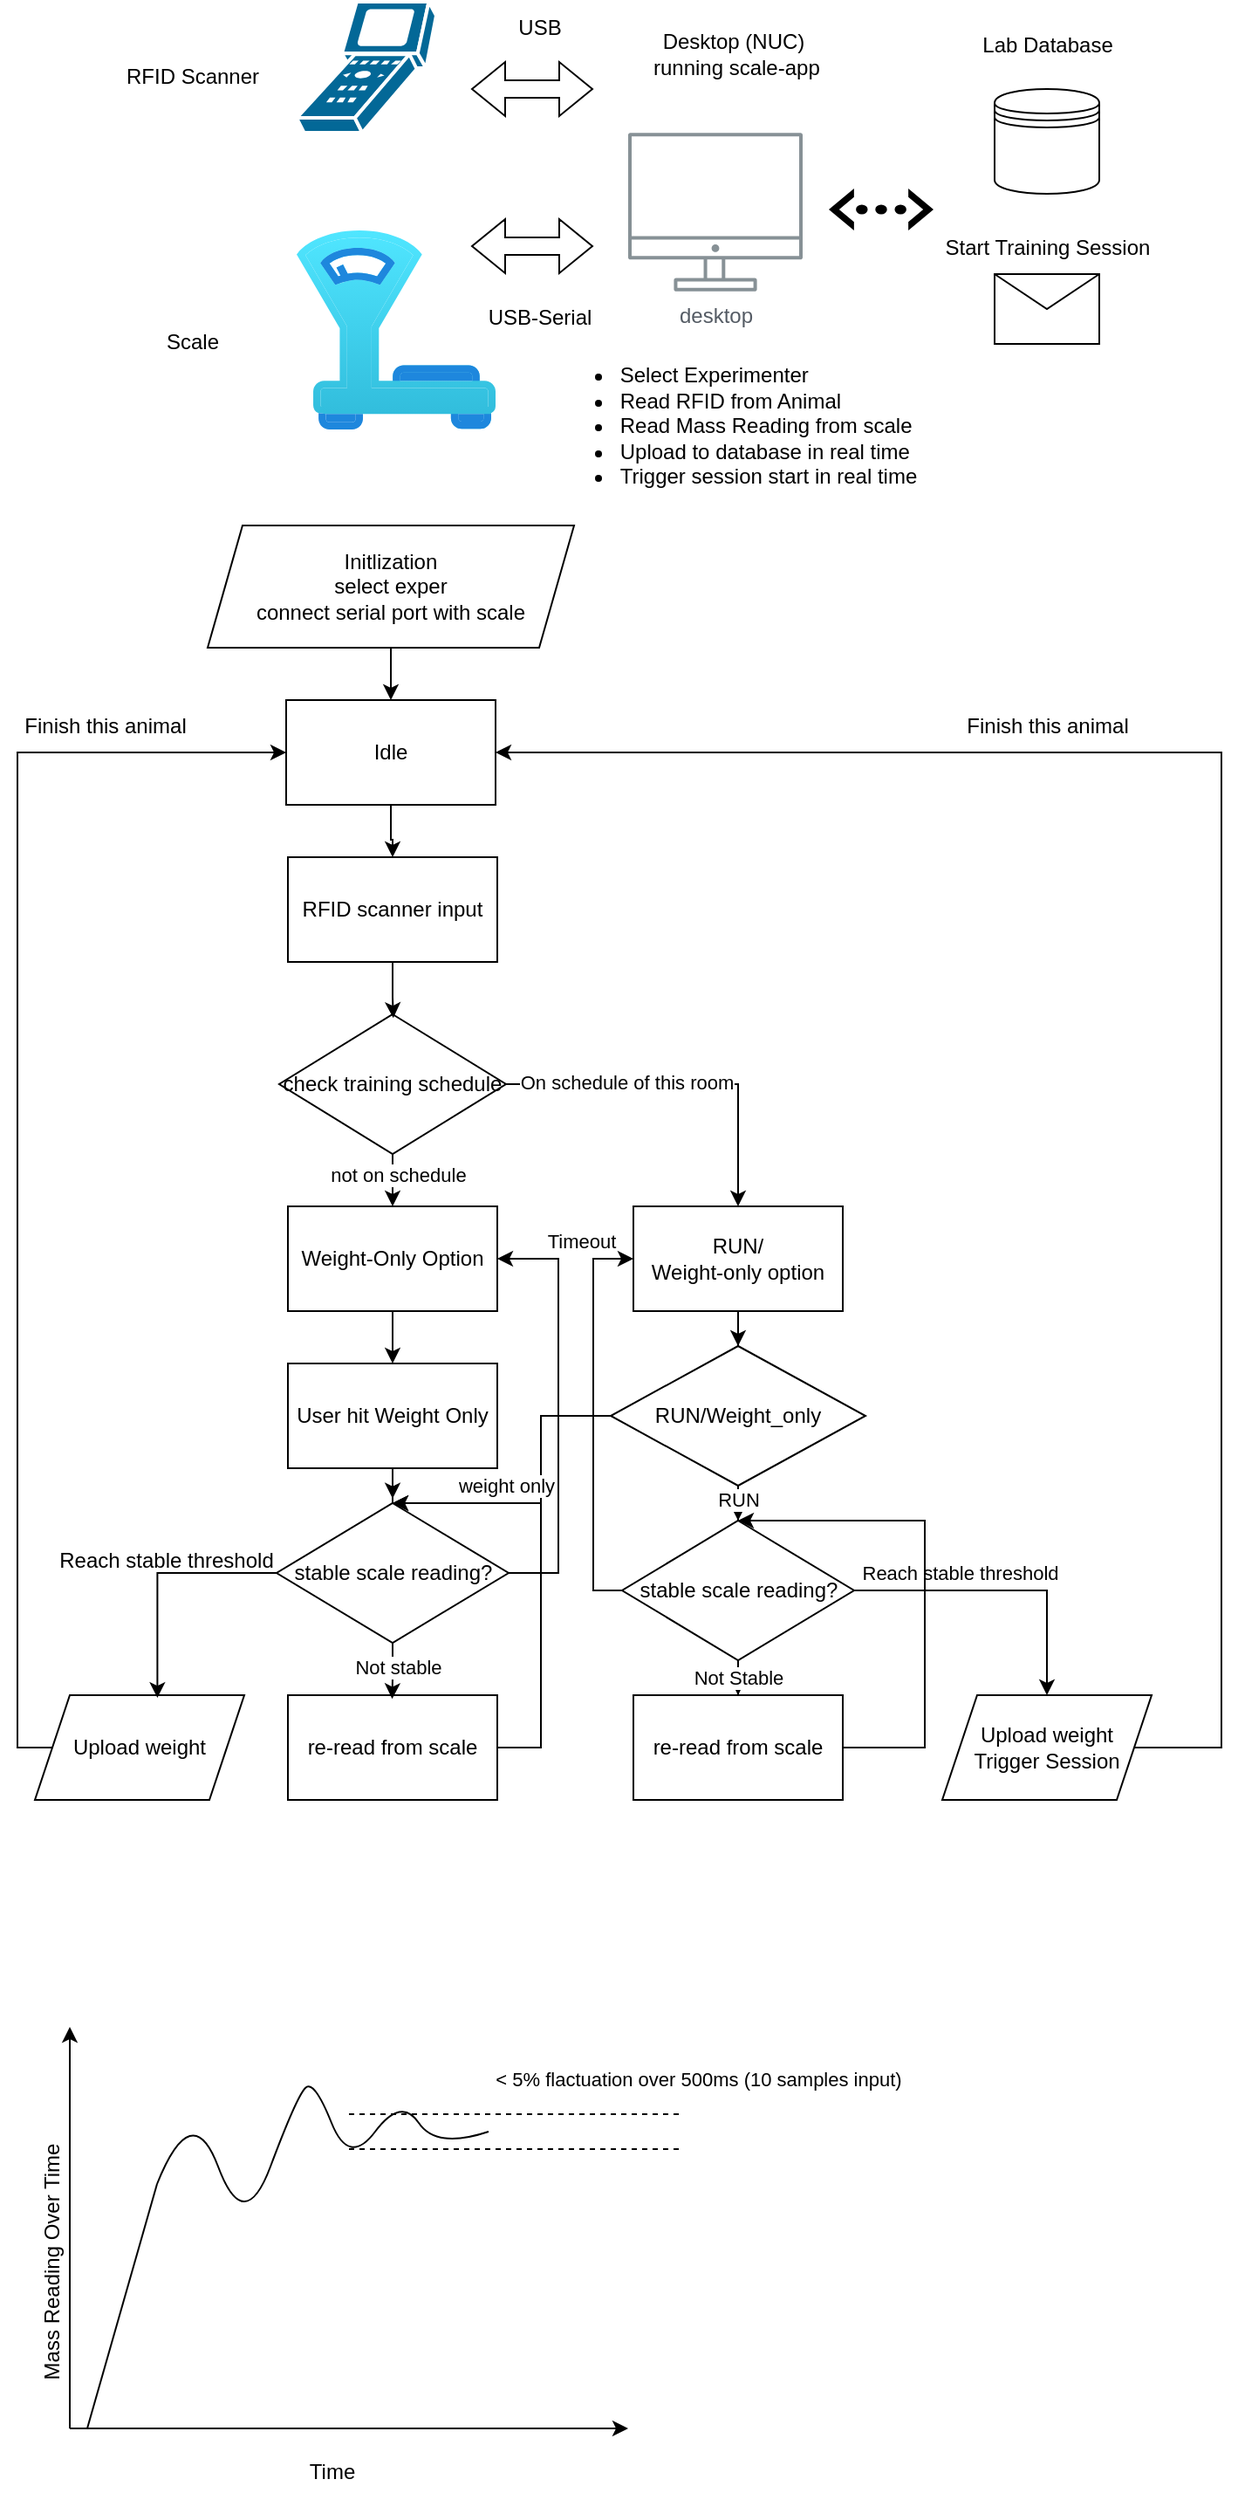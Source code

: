 <mxfile version="24.0.7" type="device">
  <diagram name="Page-1" id="h9AfyoV21cmzuZupINzt">
    <mxGraphModel dx="1728" dy="950" grid="1" gridSize="10" guides="1" tooltips="1" connect="1" arrows="1" fold="1" page="1" pageScale="1" pageWidth="827" pageHeight="1169" math="0" shadow="0">
      <root>
        <mxCell id="0" />
        <mxCell id="1" parent="0" />
        <mxCell id="qbVCxpg8kqREcViFkMym-1" value="" style="shape=datastore;whiteSpace=wrap;html=1;" vertex="1" parent="1">
          <mxGeometry x="610" y="100" width="60" height="60" as="geometry" />
        </mxCell>
        <mxCell id="qbVCxpg8kqREcViFkMym-2" value="" style="image;aspect=fixed;html=1;points=[];align=center;fontSize=12;image=img/lib/azure2/other/Defender_Industrial_Scale_System.svg;" vertex="1" parent="1">
          <mxGeometry x="210" y="181" width="114" height="114" as="geometry" />
        </mxCell>
        <mxCell id="qbVCxpg8kqREcViFkMym-3" value="desktop" style="sketch=0;outlineConnect=0;gradientColor=none;fontColor=#545B64;strokeColor=none;fillColor=#879196;dashed=0;verticalLabelPosition=bottom;verticalAlign=top;align=center;html=1;fontSize=12;fontStyle=0;aspect=fixed;shape=mxgraph.aws4.illustration_desktop;pointerEvents=1" vertex="1" parent="1">
          <mxGeometry x="400" y="125" width="100" height="91" as="geometry" />
        </mxCell>
        <mxCell id="qbVCxpg8kqREcViFkMym-4" value="" style="shape=mxgraph.cisco.computers_and_peripherals.scanner;html=1;pointerEvents=1;dashed=0;fillColor=#036897;strokeColor=#ffffff;strokeWidth=2;verticalLabelPosition=bottom;verticalAlign=top;align=center;outlineConnect=0;" vertex="1" parent="1">
          <mxGeometry x="210" y="50" width="80" height="75" as="geometry" />
        </mxCell>
        <mxCell id="qbVCxpg8kqREcViFkMym-5" value="" style="shape=flexArrow;endArrow=classic;startArrow=classic;html=1;rounded=0;" edge="1" parent="1">
          <mxGeometry width="100" height="100" relative="1" as="geometry">
            <mxPoint x="310" y="100" as="sourcePoint" />
            <mxPoint x="380" y="100" as="targetPoint" />
          </mxGeometry>
        </mxCell>
        <mxCell id="qbVCxpg8kqREcViFkMym-6" value="" style="shape=flexArrow;endArrow=classic;startArrow=classic;html=1;rounded=0;" edge="1" parent="1">
          <mxGeometry width="100" height="100" relative="1" as="geometry">
            <mxPoint x="310" y="190" as="sourcePoint" />
            <mxPoint x="380" y="190" as="targetPoint" />
          </mxGeometry>
        </mxCell>
        <mxCell id="qbVCxpg8kqREcViFkMym-7" value="Scale" style="text;html=1;align=center;verticalAlign=middle;resizable=0;points=[];autosize=1;strokeColor=none;fillColor=none;" vertex="1" parent="1">
          <mxGeometry x="125" y="230" width="50" height="30" as="geometry" />
        </mxCell>
        <mxCell id="qbVCxpg8kqREcViFkMym-8" value="RFID Scanner" style="text;html=1;align=center;verticalAlign=middle;resizable=0;points=[];autosize=1;strokeColor=none;fillColor=none;" vertex="1" parent="1">
          <mxGeometry x="100" y="78" width="100" height="30" as="geometry" />
        </mxCell>
        <mxCell id="qbVCxpg8kqREcViFkMym-9" value="Desktop (NUC)&lt;div&gt;&amp;nbsp;running scale-app&lt;/div&gt;" style="text;html=1;align=center;verticalAlign=middle;resizable=0;points=[];autosize=1;strokeColor=none;fillColor=none;" vertex="1" parent="1">
          <mxGeometry x="400" y="60" width="120" height="40" as="geometry" />
        </mxCell>
        <mxCell id="qbVCxpg8kqREcViFkMym-10" value="USB" style="text;html=1;align=center;verticalAlign=middle;resizable=0;points=[];autosize=1;strokeColor=none;fillColor=none;" vertex="1" parent="1">
          <mxGeometry x="324" y="50" width="50" height="30" as="geometry" />
        </mxCell>
        <mxCell id="qbVCxpg8kqREcViFkMym-11" value="USB-Serial" style="text;html=1;align=center;verticalAlign=middle;resizable=0;points=[];autosize=1;strokeColor=none;fillColor=none;" vertex="1" parent="1">
          <mxGeometry x="309" y="216" width="80" height="30" as="geometry" />
        </mxCell>
        <mxCell id="qbVCxpg8kqREcViFkMym-12" value="" style="shape=mxgraph.signs.tech.ethernet;html=1;pointerEvents=1;fillColor=#000000;strokeColor=none;verticalLabelPosition=bottom;verticalAlign=top;align=center;" vertex="1" parent="1">
          <mxGeometry x="515" y="157" width="60" height="24" as="geometry" />
        </mxCell>
        <mxCell id="qbVCxpg8kqREcViFkMym-13" value="Lab Database" style="text;html=1;align=center;verticalAlign=middle;resizable=0;points=[];autosize=1;strokeColor=none;fillColor=none;" vertex="1" parent="1">
          <mxGeometry x="590" y="60" width="100" height="30" as="geometry" />
        </mxCell>
        <mxCell id="qbVCxpg8kqREcViFkMym-14" value="&lt;ul&gt;&lt;li style=&quot;text-align: left;&quot;&gt;Select Experimenter&lt;/li&gt;&lt;li style=&quot;text-align: left;&quot;&gt;Read RFID from Animal&lt;/li&gt;&lt;li style=&quot;text-align: left;&quot;&gt;Read Mass Reading from scale&lt;/li&gt;&lt;li style=&quot;text-align: left;&quot;&gt;Upload to database in real time&lt;/li&gt;&lt;li style=&quot;text-align: left;&quot;&gt;Trigger session start in real time&lt;/li&gt;&lt;/ul&gt;&lt;div&gt;&lt;br&gt;&lt;/div&gt;" style="text;html=1;align=center;verticalAlign=middle;resizable=0;points=[];autosize=1;strokeColor=none;fillColor=none;" vertex="1" parent="1">
          <mxGeometry x="345" y="240" width="230" height="120" as="geometry" />
        </mxCell>
        <mxCell id="qbVCxpg8kqREcViFkMym-15" value="" style="shape=message;html=1;html=1;outlineConnect=0;labelPosition=center;verticalLabelPosition=bottom;align=center;verticalAlign=top;" vertex="1" parent="1">
          <mxGeometry x="610" y="206" width="60" height="40" as="geometry" />
        </mxCell>
        <mxCell id="qbVCxpg8kqREcViFkMym-16" value="Start Training Session" style="text;html=1;align=center;verticalAlign=middle;resizable=0;points=[];autosize=1;strokeColor=none;fillColor=none;" vertex="1" parent="1">
          <mxGeometry x="570" y="176" width="140" height="30" as="geometry" />
        </mxCell>
        <mxCell id="qbVCxpg8kqREcViFkMym-46" style="edgeStyle=orthogonalEdgeStyle;rounded=0;orthogonalLoop=1;jettySize=auto;html=1;entryX=0.5;entryY=0;entryDx=0;entryDy=0;" edge="1" parent="1" source="qbVCxpg8kqREcViFkMym-17" target="qbVCxpg8kqREcViFkMym-45">
          <mxGeometry relative="1" as="geometry" />
        </mxCell>
        <mxCell id="qbVCxpg8kqREcViFkMym-17" value="Initlization&lt;div&gt;select exper&lt;/div&gt;&lt;div&gt;connect serial port with scale&lt;/div&gt;" style="shape=parallelogram;perimeter=parallelogramPerimeter;whiteSpace=wrap;html=1;fixedSize=1;" vertex="1" parent="1">
          <mxGeometry x="159" y="350" width="210" height="70" as="geometry" />
        </mxCell>
        <mxCell id="qbVCxpg8kqREcViFkMym-18" value="RFID scanner input" style="rounded=0;whiteSpace=wrap;html=1;" vertex="1" parent="1">
          <mxGeometry x="205" y="540" width="120" height="60" as="geometry" />
        </mxCell>
        <mxCell id="qbVCxpg8kqREcViFkMym-49" style="edgeStyle=orthogonalEdgeStyle;rounded=0;orthogonalLoop=1;jettySize=auto;html=1;entryX=0.5;entryY=0;entryDx=0;entryDy=0;" edge="1" parent="1" source="qbVCxpg8kqREcViFkMym-19" target="qbVCxpg8kqREcViFkMym-20">
          <mxGeometry relative="1" as="geometry">
            <mxPoint x="350" y="910" as="targetPoint" />
            <Array as="points">
              <mxPoint x="350" y="1050" />
              <mxPoint x="350" y="910" />
            </Array>
          </mxGeometry>
        </mxCell>
        <mxCell id="qbVCxpg8kqREcViFkMym-19" value="re-read from scale" style="rounded=0;whiteSpace=wrap;html=1;" vertex="1" parent="1">
          <mxGeometry x="205" y="1020" width="120" height="60" as="geometry" />
        </mxCell>
        <mxCell id="qbVCxpg8kqREcViFkMym-55" style="edgeStyle=orthogonalEdgeStyle;rounded=0;orthogonalLoop=1;jettySize=auto;html=1;entryX=1;entryY=0.5;entryDx=0;entryDy=0;" edge="1" parent="1" source="qbVCxpg8kqREcViFkMym-20" target="qbVCxpg8kqREcViFkMym-28">
          <mxGeometry relative="1" as="geometry">
            <Array as="points">
              <mxPoint x="360" y="950" />
              <mxPoint x="360" y="770" />
            </Array>
          </mxGeometry>
        </mxCell>
        <mxCell id="qbVCxpg8kqREcViFkMym-56" value="Timeout" style="edgeLabel;html=1;align=center;verticalAlign=middle;resizable=0;points=[];" vertex="1" connectable="0" parent="qbVCxpg8kqREcViFkMym-55">
          <mxGeometry x="-0.916" y="2" relative="1" as="geometry">
            <mxPoint x="31" y="-188" as="offset" />
          </mxGeometry>
        </mxCell>
        <mxCell id="qbVCxpg8kqREcViFkMym-20" value="stable scale reading?" style="rhombus;whiteSpace=wrap;html=1;" vertex="1" parent="1">
          <mxGeometry x="198.5" y="910" width="133" height="80" as="geometry" />
        </mxCell>
        <mxCell id="qbVCxpg8kqREcViFkMym-63" style="edgeStyle=orthogonalEdgeStyle;rounded=0;orthogonalLoop=1;jettySize=auto;html=1;entryX=1;entryY=0.5;entryDx=0;entryDy=0;" edge="1" parent="1" source="qbVCxpg8kqREcViFkMym-22" target="qbVCxpg8kqREcViFkMym-45">
          <mxGeometry relative="1" as="geometry">
            <Array as="points">
              <mxPoint x="740" y="1050" />
              <mxPoint x="740" y="480" />
            </Array>
          </mxGeometry>
        </mxCell>
        <mxCell id="qbVCxpg8kqREcViFkMym-22" value="Upload weight&lt;div&gt;Trigger Session&lt;/div&gt;" style="shape=parallelogram;perimeter=parallelogramPerimeter;whiteSpace=wrap;html=1;fixedSize=1;" vertex="1" parent="1">
          <mxGeometry x="580" y="1020" width="120" height="60" as="geometry" />
        </mxCell>
        <mxCell id="qbVCxpg8kqREcViFkMym-37" style="edgeStyle=orthogonalEdgeStyle;rounded=0;orthogonalLoop=1;jettySize=auto;html=1;entryX=0.5;entryY=0;entryDx=0;entryDy=0;" edge="1" parent="1" source="qbVCxpg8kqREcViFkMym-25" target="qbVCxpg8kqREcViFkMym-28">
          <mxGeometry relative="1" as="geometry" />
        </mxCell>
        <mxCell id="qbVCxpg8kqREcViFkMym-67" value="not on schedule" style="edgeLabel;html=1;align=center;verticalAlign=middle;resizable=0;points=[];" vertex="1" connectable="0" parent="qbVCxpg8kqREcViFkMym-37">
          <mxGeometry x="0.267" y="3" relative="1" as="geometry">
            <mxPoint as="offset" />
          </mxGeometry>
        </mxCell>
        <mxCell id="qbVCxpg8kqREcViFkMym-50" style="edgeStyle=orthogonalEdgeStyle;rounded=0;orthogonalLoop=1;jettySize=auto;html=1;entryX=0.5;entryY=0;entryDx=0;entryDy=0;" edge="1" parent="1" source="qbVCxpg8kqREcViFkMym-25" target="qbVCxpg8kqREcViFkMym-29">
          <mxGeometry relative="1" as="geometry" />
        </mxCell>
        <mxCell id="qbVCxpg8kqREcViFkMym-66" value="On schedule of this room" style="edgeLabel;html=1;align=center;verticalAlign=middle;resizable=0;points=[];" vertex="1" connectable="0" parent="qbVCxpg8kqREcViFkMym-50">
          <mxGeometry x="-0.326" y="1" relative="1" as="geometry">
            <mxPoint as="offset" />
          </mxGeometry>
        </mxCell>
        <mxCell id="qbVCxpg8kqREcViFkMym-25" value="check training schedule" style="rhombus;whiteSpace=wrap;html=1;" vertex="1" parent="1">
          <mxGeometry x="200" y="630" width="130" height="80" as="geometry" />
        </mxCell>
        <mxCell id="qbVCxpg8kqREcViFkMym-27" value="User hit Weight Only" style="rounded=0;whiteSpace=wrap;html=1;" vertex="1" parent="1">
          <mxGeometry x="205" y="830" width="120" height="60" as="geometry" />
        </mxCell>
        <mxCell id="qbVCxpg8kqREcViFkMym-38" style="edgeStyle=orthogonalEdgeStyle;rounded=0;orthogonalLoop=1;jettySize=auto;html=1;entryX=0.5;entryY=0;entryDx=0;entryDy=0;" edge="1" parent="1" source="qbVCxpg8kqREcViFkMym-28" target="qbVCxpg8kqREcViFkMym-27">
          <mxGeometry relative="1" as="geometry" />
        </mxCell>
        <mxCell id="qbVCxpg8kqREcViFkMym-28" value="Weight-Only Option" style="rounded=0;whiteSpace=wrap;html=1;" vertex="1" parent="1">
          <mxGeometry x="205" y="740" width="120" height="60" as="geometry" />
        </mxCell>
        <mxCell id="qbVCxpg8kqREcViFkMym-51" style="edgeStyle=orthogonalEdgeStyle;rounded=0;orthogonalLoop=1;jettySize=auto;html=1;entryX=0.5;entryY=0;entryDx=0;entryDy=0;" edge="1" parent="1" source="qbVCxpg8kqREcViFkMym-29" target="qbVCxpg8kqREcViFkMym-31">
          <mxGeometry relative="1" as="geometry" />
        </mxCell>
        <mxCell id="qbVCxpg8kqREcViFkMym-29" value="RUN/&lt;div&gt;Weight-only option&lt;/div&gt;" style="rounded=0;whiteSpace=wrap;html=1;" vertex="1" parent="1">
          <mxGeometry x="403" y="740" width="120" height="60" as="geometry" />
        </mxCell>
        <mxCell id="qbVCxpg8kqREcViFkMym-52" style="edgeStyle=orthogonalEdgeStyle;rounded=0;orthogonalLoop=1;jettySize=auto;html=1;entryX=0.5;entryY=0;entryDx=0;entryDy=0;" edge="1" parent="1" source="qbVCxpg8kqREcViFkMym-31" target="qbVCxpg8kqREcViFkMym-32">
          <mxGeometry relative="1" as="geometry" />
        </mxCell>
        <mxCell id="qbVCxpg8kqREcViFkMym-70" value="RUN" style="edgeLabel;html=1;align=center;verticalAlign=middle;resizable=0;points=[];" vertex="1" connectable="0" parent="qbVCxpg8kqREcViFkMym-52">
          <mxGeometry x="0.583" relative="1" as="geometry">
            <mxPoint as="offset" />
          </mxGeometry>
        </mxCell>
        <mxCell id="qbVCxpg8kqREcViFkMym-68" style="edgeStyle=orthogonalEdgeStyle;rounded=0;orthogonalLoop=1;jettySize=auto;html=1;entryX=0.5;entryY=0;entryDx=0;entryDy=0;" edge="1" parent="1" source="qbVCxpg8kqREcViFkMym-31" target="qbVCxpg8kqREcViFkMym-20">
          <mxGeometry relative="1" as="geometry">
            <Array as="points">
              <mxPoint x="350" y="860" />
              <mxPoint x="350" y="910" />
            </Array>
          </mxGeometry>
        </mxCell>
        <mxCell id="qbVCxpg8kqREcViFkMym-69" value="weight only" style="edgeLabel;html=1;align=center;verticalAlign=middle;resizable=0;points=[];" vertex="1" connectable="0" parent="qbVCxpg8kqREcViFkMym-68">
          <mxGeometry x="-0.409" y="2" relative="1" as="geometry">
            <mxPoint x="-22" y="28" as="offset" />
          </mxGeometry>
        </mxCell>
        <mxCell id="qbVCxpg8kqREcViFkMym-31" value="RUN/Weight_only" style="rhombus;whiteSpace=wrap;html=1;" vertex="1" parent="1">
          <mxGeometry x="390" y="820" width="146" height="80" as="geometry" />
        </mxCell>
        <mxCell id="qbVCxpg8kqREcViFkMym-53" style="edgeStyle=orthogonalEdgeStyle;rounded=0;orthogonalLoop=1;jettySize=auto;html=1;" edge="1" parent="1" source="qbVCxpg8kqREcViFkMym-32" target="qbVCxpg8kqREcViFkMym-33">
          <mxGeometry relative="1" as="geometry" />
        </mxCell>
        <mxCell id="qbVCxpg8kqREcViFkMym-62" value="Not Stable" style="edgeLabel;html=1;align=center;verticalAlign=middle;resizable=0;points=[];" vertex="1" connectable="0" parent="qbVCxpg8kqREcViFkMym-53">
          <mxGeometry x="0.667" relative="1" as="geometry">
            <mxPoint as="offset" />
          </mxGeometry>
        </mxCell>
        <mxCell id="qbVCxpg8kqREcViFkMym-57" style="edgeStyle=orthogonalEdgeStyle;rounded=0;orthogonalLoop=1;jettySize=auto;html=1;" edge="1" parent="1" source="qbVCxpg8kqREcViFkMym-32" target="qbVCxpg8kqREcViFkMym-22">
          <mxGeometry relative="1" as="geometry" />
        </mxCell>
        <mxCell id="qbVCxpg8kqREcViFkMym-71" value="Reach stable threshold" style="edgeLabel;html=1;align=center;verticalAlign=middle;resizable=0;points=[];" vertex="1" connectable="0" parent="qbVCxpg8kqREcViFkMym-57">
          <mxGeometry x="0.004" y="-2" relative="1" as="geometry">
            <mxPoint x="-25" y="-12" as="offset" />
          </mxGeometry>
        </mxCell>
        <mxCell id="qbVCxpg8kqREcViFkMym-58" style="edgeStyle=orthogonalEdgeStyle;rounded=0;orthogonalLoop=1;jettySize=auto;html=1;entryX=0;entryY=0.5;entryDx=0;entryDy=0;" edge="1" parent="1" source="qbVCxpg8kqREcViFkMym-32" target="qbVCxpg8kqREcViFkMym-29">
          <mxGeometry relative="1" as="geometry">
            <Array as="points">
              <mxPoint x="380" y="960" />
              <mxPoint x="380" y="770" />
            </Array>
          </mxGeometry>
        </mxCell>
        <mxCell id="qbVCxpg8kqREcViFkMym-32" value="stable scale reading?" style="rhombus;whiteSpace=wrap;html=1;" vertex="1" parent="1">
          <mxGeometry x="396.5" y="920" width="133" height="80" as="geometry" />
        </mxCell>
        <mxCell id="qbVCxpg8kqREcViFkMym-54" style="edgeStyle=orthogonalEdgeStyle;rounded=0;orthogonalLoop=1;jettySize=auto;html=1;entryX=0.5;entryY=0;entryDx=0;entryDy=0;" edge="1" parent="1" source="qbVCxpg8kqREcViFkMym-33" target="qbVCxpg8kqREcViFkMym-32">
          <mxGeometry relative="1" as="geometry">
            <Array as="points">
              <mxPoint x="570" y="1050" />
              <mxPoint x="570" y="920" />
            </Array>
          </mxGeometry>
        </mxCell>
        <mxCell id="qbVCxpg8kqREcViFkMym-33" value="re-read from scale" style="rounded=0;whiteSpace=wrap;html=1;" vertex="1" parent="1">
          <mxGeometry x="403" y="1020" width="120" height="60" as="geometry" />
        </mxCell>
        <mxCell id="qbVCxpg8kqREcViFkMym-48" style="edgeStyle=orthogonalEdgeStyle;rounded=0;orthogonalLoop=1;jettySize=auto;html=1;entryX=0;entryY=0.5;entryDx=0;entryDy=0;" edge="1" parent="1" source="qbVCxpg8kqREcViFkMym-34" target="qbVCxpg8kqREcViFkMym-45">
          <mxGeometry relative="1" as="geometry">
            <Array as="points">
              <mxPoint x="50" y="1050" />
              <mxPoint x="50" y="480" />
            </Array>
          </mxGeometry>
        </mxCell>
        <mxCell id="qbVCxpg8kqREcViFkMym-34" value="Upload weight" style="shape=parallelogram;perimeter=parallelogramPerimeter;whiteSpace=wrap;html=1;fixedSize=1;" vertex="1" parent="1">
          <mxGeometry x="60" y="1020" width="120" height="60" as="geometry" />
        </mxCell>
        <mxCell id="qbVCxpg8kqREcViFkMym-36" style="edgeStyle=orthogonalEdgeStyle;rounded=0;orthogonalLoop=1;jettySize=auto;html=1;entryX=0.503;entryY=0.026;entryDx=0;entryDy=0;entryPerimeter=0;" edge="1" parent="1" source="qbVCxpg8kqREcViFkMym-18" target="qbVCxpg8kqREcViFkMym-25">
          <mxGeometry relative="1" as="geometry" />
        </mxCell>
        <mxCell id="qbVCxpg8kqREcViFkMym-39" style="edgeStyle=orthogonalEdgeStyle;rounded=0;orthogonalLoop=1;jettySize=auto;html=1;entryX=0.5;entryY=-0.033;entryDx=0;entryDy=0;entryPerimeter=0;" edge="1" parent="1" source="qbVCxpg8kqREcViFkMym-27" target="qbVCxpg8kqREcViFkMym-20">
          <mxGeometry relative="1" as="geometry" />
        </mxCell>
        <mxCell id="qbVCxpg8kqREcViFkMym-40" style="edgeStyle=orthogonalEdgeStyle;rounded=0;orthogonalLoop=1;jettySize=auto;html=1;entryX=0.498;entryY=0.036;entryDx=0;entryDy=0;entryPerimeter=0;" edge="1" parent="1" source="qbVCxpg8kqREcViFkMym-20" target="qbVCxpg8kqREcViFkMym-19">
          <mxGeometry relative="1" as="geometry" />
        </mxCell>
        <mxCell id="qbVCxpg8kqREcViFkMym-59" value="Not stable" style="edgeLabel;html=1;align=center;verticalAlign=middle;resizable=0;points=[];" vertex="1" connectable="0" parent="qbVCxpg8kqREcViFkMym-40">
          <mxGeometry x="-0.278" y="3" relative="1" as="geometry">
            <mxPoint y="2" as="offset" />
          </mxGeometry>
        </mxCell>
        <mxCell id="qbVCxpg8kqREcViFkMym-42" style="edgeStyle=orthogonalEdgeStyle;rounded=0;orthogonalLoop=1;jettySize=auto;html=1;entryX=0.585;entryY=0.026;entryDx=0;entryDy=0;entryPerimeter=0;" edge="1" parent="1" source="qbVCxpg8kqREcViFkMym-20" target="qbVCxpg8kqREcViFkMym-34">
          <mxGeometry relative="1" as="geometry" />
        </mxCell>
        <mxCell id="qbVCxpg8kqREcViFkMym-47" style="edgeStyle=orthogonalEdgeStyle;rounded=0;orthogonalLoop=1;jettySize=auto;html=1;entryX=0.5;entryY=0;entryDx=0;entryDy=0;" edge="1" parent="1" source="qbVCxpg8kqREcViFkMym-45" target="qbVCxpg8kqREcViFkMym-18">
          <mxGeometry relative="1" as="geometry" />
        </mxCell>
        <mxCell id="qbVCxpg8kqREcViFkMym-45" value="Idle" style="rounded=0;whiteSpace=wrap;html=1;" vertex="1" parent="1">
          <mxGeometry x="204" y="450" width="120" height="60" as="geometry" />
        </mxCell>
        <mxCell id="qbVCxpg8kqREcViFkMym-60" value="Reach stable threshold" style="text;html=1;align=center;verticalAlign=middle;resizable=0;points=[];autosize=1;strokeColor=none;fillColor=none;" vertex="1" parent="1">
          <mxGeometry x="60" y="928" width="150" height="30" as="geometry" />
        </mxCell>
        <mxCell id="qbVCxpg8kqREcViFkMym-64" value="Finish this animal" style="text;html=1;align=center;verticalAlign=middle;resizable=0;points=[];autosize=1;strokeColor=none;fillColor=none;" vertex="1" parent="1">
          <mxGeometry x="580" y="450" width="120" height="30" as="geometry" />
        </mxCell>
        <mxCell id="qbVCxpg8kqREcViFkMym-65" value="Finish this animal" style="text;html=1;align=center;verticalAlign=middle;resizable=0;points=[];autosize=1;strokeColor=none;fillColor=none;" vertex="1" parent="1">
          <mxGeometry x="40" y="450" width="120" height="30" as="geometry" />
        </mxCell>
        <mxCell id="qbVCxpg8kqREcViFkMym-72" value="" style="endArrow=classic;html=1;rounded=0;" edge="1" parent="1">
          <mxGeometry width="50" height="50" relative="1" as="geometry">
            <mxPoint x="80" y="1440" as="sourcePoint" />
            <mxPoint x="80" y="1210" as="targetPoint" />
          </mxGeometry>
        </mxCell>
        <mxCell id="qbVCxpg8kqREcViFkMym-73" value="" style="endArrow=classic;html=1;rounded=0;" edge="1" parent="1">
          <mxGeometry width="50" height="50" relative="1" as="geometry">
            <mxPoint x="80" y="1440" as="sourcePoint" />
            <mxPoint x="400" y="1440" as="targetPoint" />
          </mxGeometry>
        </mxCell>
        <mxCell id="qbVCxpg8kqREcViFkMym-74" value="" style="endArrow=none;html=1;rounded=0;" edge="1" parent="1">
          <mxGeometry width="50" height="50" relative="1" as="geometry">
            <mxPoint x="90" y="1440" as="sourcePoint" />
            <mxPoint x="130" y="1300" as="targetPoint" />
          </mxGeometry>
        </mxCell>
        <mxCell id="qbVCxpg8kqREcViFkMym-75" value="" style="curved=1;endArrow=none;html=1;rounded=0;endFill=0;" edge="1" parent="1">
          <mxGeometry width="50" height="50" relative="1" as="geometry">
            <mxPoint x="130" y="1300" as="sourcePoint" />
            <mxPoint x="320" y="1270" as="targetPoint" />
            <Array as="points">
              <mxPoint x="150" y="1250" />
              <mxPoint x="180" y="1330" />
              <mxPoint x="210" y="1250" />
              <mxPoint x="220" y="1240" />
              <mxPoint x="240" y="1290" />
              <mxPoint x="270" y="1250" />
              <mxPoint x="290" y="1280" />
            </Array>
          </mxGeometry>
        </mxCell>
        <mxCell id="qbVCxpg8kqREcViFkMym-77" value="Mass Reading Over Time" style="text;html=1;align=center;verticalAlign=middle;resizable=0;points=[];autosize=1;strokeColor=none;fillColor=none;rotation=270;" vertex="1" parent="1">
          <mxGeometry x="-10" y="1330" width="160" height="30" as="geometry" />
        </mxCell>
        <mxCell id="qbVCxpg8kqREcViFkMym-78" value="Time" style="text;html=1;align=center;verticalAlign=middle;resizable=0;points=[];autosize=1;strokeColor=none;fillColor=none;" vertex="1" parent="1">
          <mxGeometry x="205" y="1450" width="50" height="30" as="geometry" />
        </mxCell>
        <mxCell id="qbVCxpg8kqREcViFkMym-79" value="" style="endArrow=none;dashed=1;html=1;rounded=0;" edge="1" parent="1">
          <mxGeometry width="50" height="50" relative="1" as="geometry">
            <mxPoint x="240" y="1280" as="sourcePoint" />
            <mxPoint x="430" y="1280" as="targetPoint" />
          </mxGeometry>
        </mxCell>
        <mxCell id="qbVCxpg8kqREcViFkMym-80" value="" style="endArrow=none;dashed=1;html=1;rounded=0;" edge="1" parent="1">
          <mxGeometry width="50" height="50" relative="1" as="geometry">
            <mxPoint x="240" y="1260" as="sourcePoint" />
            <mxPoint x="430" y="1260" as="targetPoint" />
          </mxGeometry>
        </mxCell>
        <mxCell id="qbVCxpg8kqREcViFkMym-81" value="&amp;lt; 5% flactuation over 500ms (10 samples input)" style="edgeLabel;html=1;align=center;verticalAlign=middle;resizable=0;points=[];" vertex="1" connectable="0" parent="qbVCxpg8kqREcViFkMym-80">
          <mxGeometry x="0.232" y="1" relative="1" as="geometry">
            <mxPoint x="83" y="-19" as="offset" />
          </mxGeometry>
        </mxCell>
      </root>
    </mxGraphModel>
  </diagram>
</mxfile>
